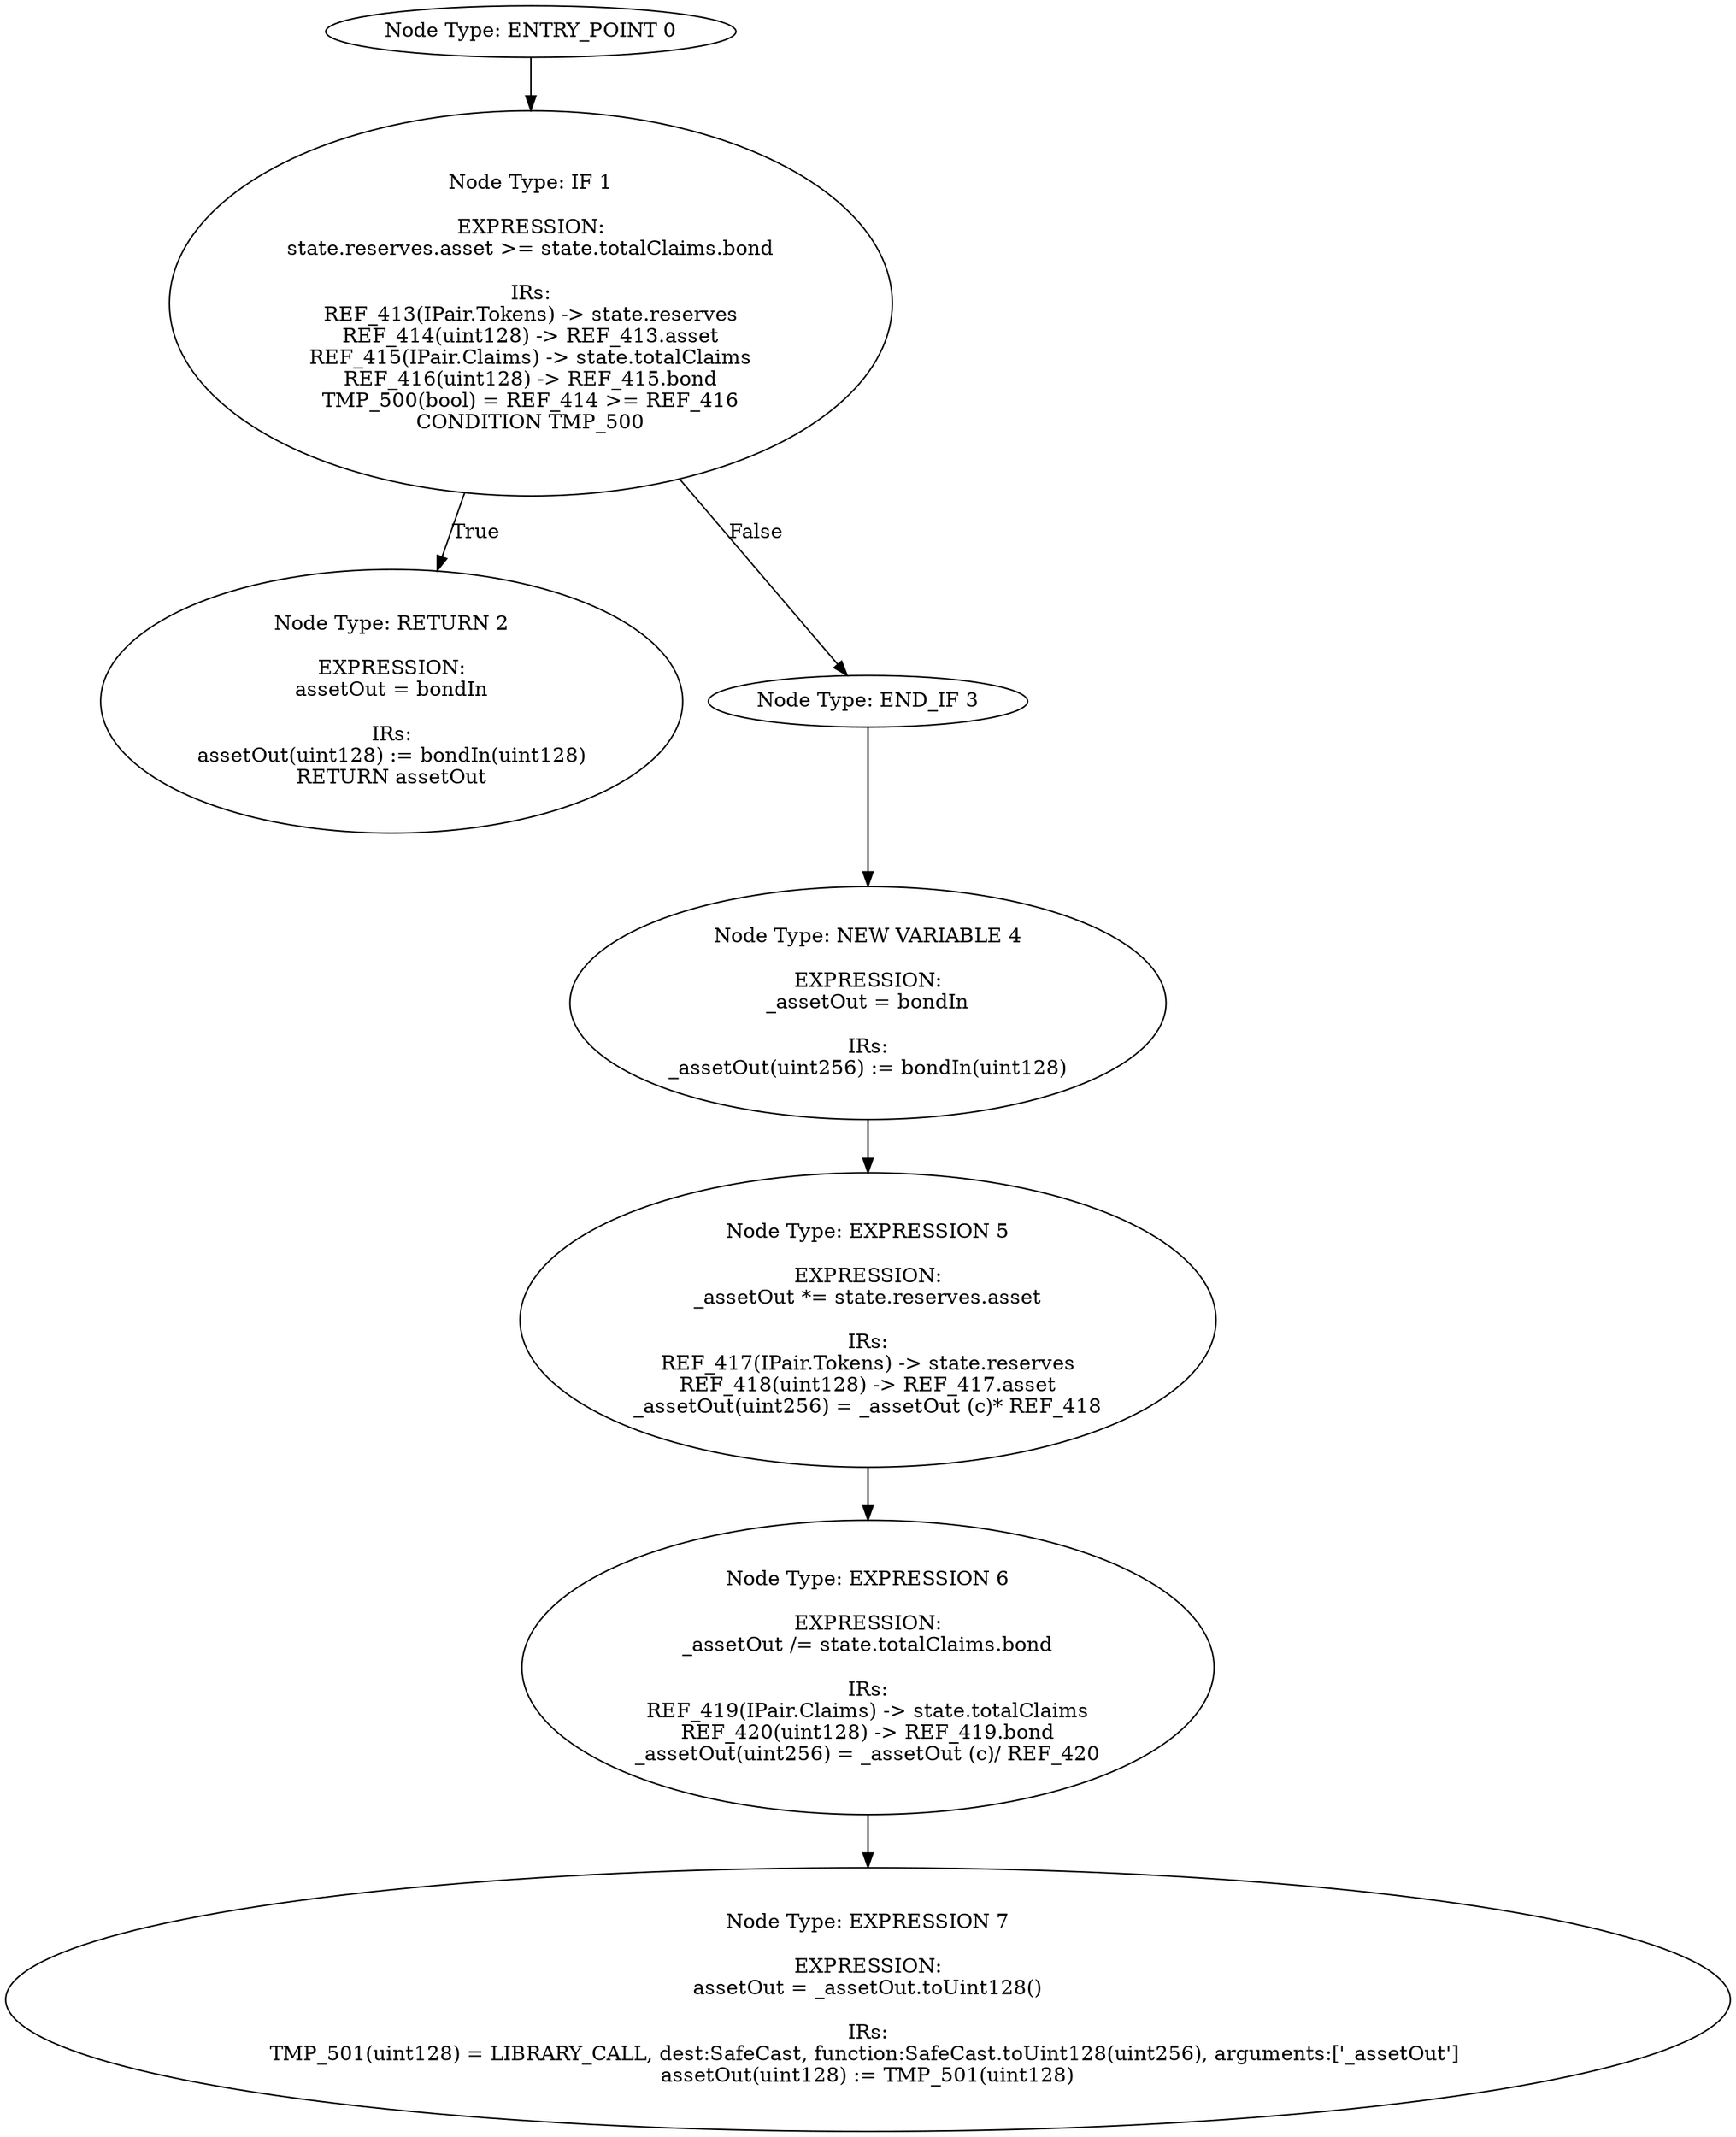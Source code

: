 digraph{
0[label="Node Type: ENTRY_POINT 0
"];
0->1;
1[label="Node Type: IF 1

EXPRESSION:
state.reserves.asset >= state.totalClaims.bond

IRs:
REF_413(IPair.Tokens) -> state.reserves
REF_414(uint128) -> REF_413.asset
REF_415(IPair.Claims) -> state.totalClaims
REF_416(uint128) -> REF_415.bond
TMP_500(bool) = REF_414 >= REF_416
CONDITION TMP_500"];
1->2[label="True"];
1->3[label="False"];
2[label="Node Type: RETURN 2

EXPRESSION:
assetOut = bondIn

IRs:
assetOut(uint128) := bondIn(uint128)
RETURN assetOut"];
3[label="Node Type: END_IF 3
"];
3->4;
4[label="Node Type: NEW VARIABLE 4

EXPRESSION:
_assetOut = bondIn

IRs:
_assetOut(uint256) := bondIn(uint128)"];
4->5;
5[label="Node Type: EXPRESSION 5

EXPRESSION:
_assetOut *= state.reserves.asset

IRs:
REF_417(IPair.Tokens) -> state.reserves
REF_418(uint128) -> REF_417.asset
_assetOut(uint256) = _assetOut (c)* REF_418"];
5->6;
6[label="Node Type: EXPRESSION 6

EXPRESSION:
_assetOut /= state.totalClaims.bond

IRs:
REF_419(IPair.Claims) -> state.totalClaims
REF_420(uint128) -> REF_419.bond
_assetOut(uint256) = _assetOut (c)/ REF_420"];
6->7;
7[label="Node Type: EXPRESSION 7

EXPRESSION:
assetOut = _assetOut.toUint128()

IRs:
TMP_501(uint128) = LIBRARY_CALL, dest:SafeCast, function:SafeCast.toUint128(uint256), arguments:['_assetOut'] 
assetOut(uint128) := TMP_501(uint128)"];
}
